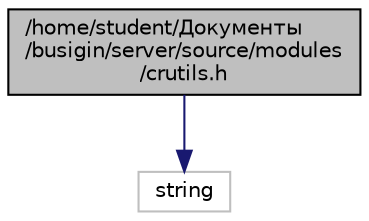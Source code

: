 digraph "/home/student/Документы/busigin/server/source/modules/crutils.h"
{
 // LATEX_PDF_SIZE
  edge [fontname="Helvetica",fontsize="10",labelfontname="Helvetica",labelfontsize="10"];
  node [fontname="Helvetica",fontsize="10",shape=record];
  Node1 [label="/home/student/Документы\l/busigin/server/source/modules\l/crutils.h",height=0.2,width=0.4,color="black", fillcolor="grey75", style="filled", fontcolor="black",tooltip="Определения вспомогательных функций для криптографических операций."];
  Node1 -> Node2 [color="midnightblue",fontsize="10",style="solid",fontname="Helvetica"];
  Node2 [label="string",height=0.2,width=0.4,color="grey75", fillcolor="white", style="filled",tooltip=" "];
}
